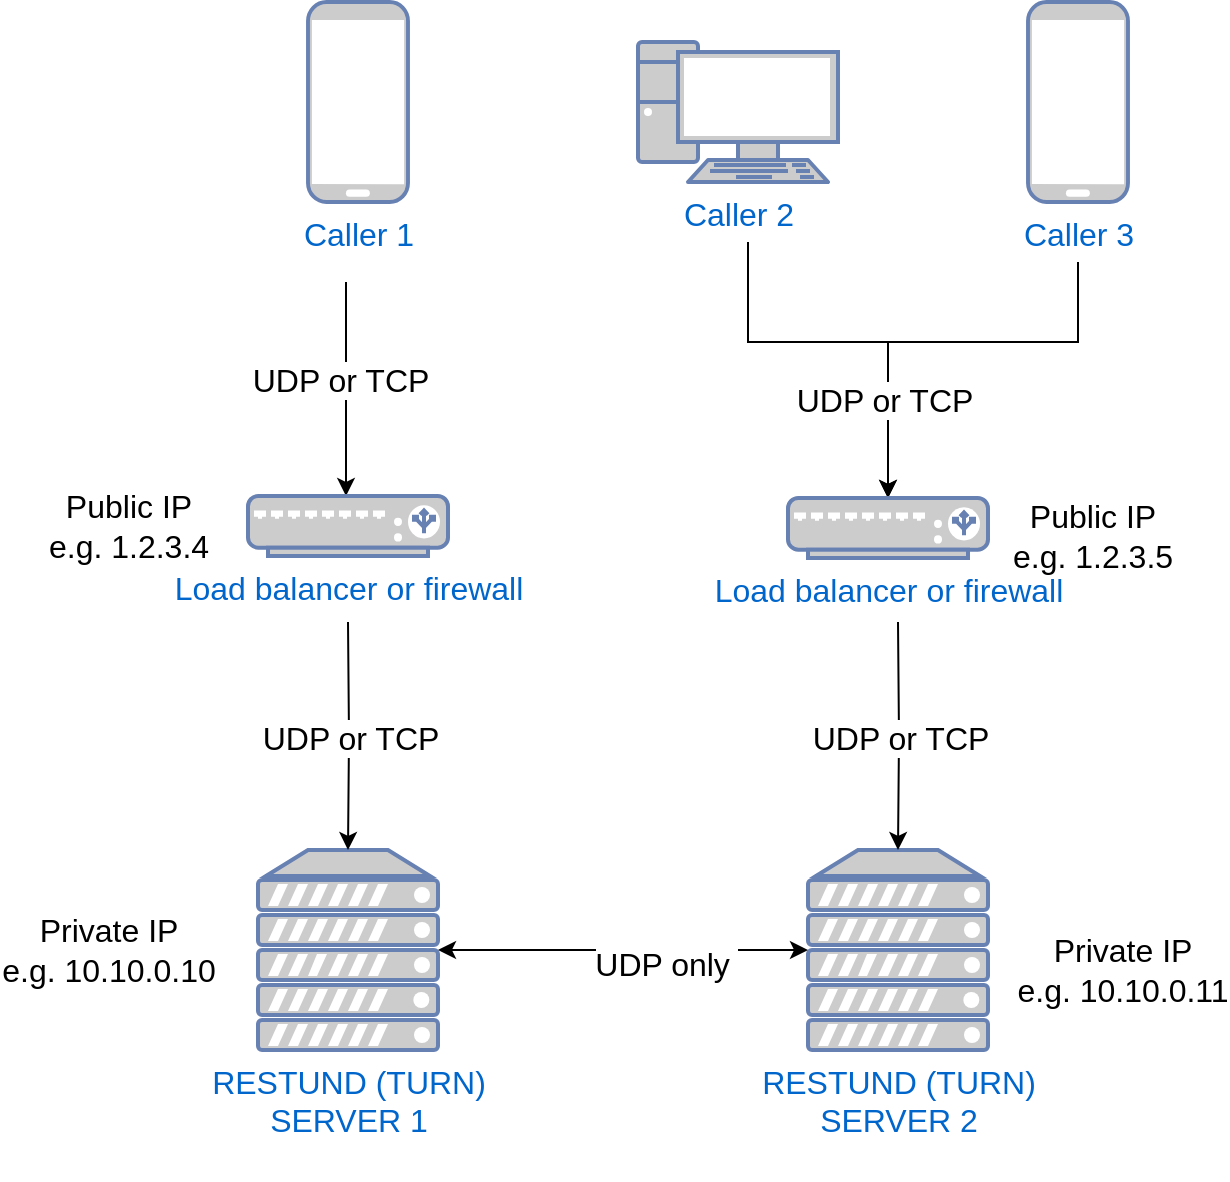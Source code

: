 <mxfile version="10.9.8" type="device"><diagram id="Kw7UC83VIqYWD_f5WXHu" name="Page-1"><mxGraphModel dx="1262" dy="644" grid="1" gridSize="10" guides="1" tooltips="1" connect="1" arrows="1" fold="1" page="1" pageScale="1" pageWidth="827" pageHeight="1169" math="0" shadow="0"><root><mxCell id="0"/><mxCell id="1" parent="0"/><mxCell id="N1Iq5-3rEitvKL_GFd5k-17" value="" style="edgeStyle=orthogonalEdgeStyle;rounded=0;orthogonalLoop=1;jettySize=auto;html=1;fontSize=16;" edge="1" parent="1" target="N1Iq5-3rEitvKL_GFd5k-12"><mxGeometry relative="1" as="geometry"><mxPoint x="575" y="190" as="sourcePoint"/><mxPoint x="565" y="240" as="targetPoint"/><Array as="points"><mxPoint x="575" y="230"/><mxPoint x="480" y="230"/></Array></mxGeometry></mxCell><mxCell id="N1Iq5-3rEitvKL_GFd5k-2" value="RESTUND (TURN)&lt;br style=&quot;font-size: 16px;&quot;&gt;&lt;div style=&quot;font-size: 16px;&quot;&gt;SERVER 1&lt;/div&gt;&lt;div style=&quot;font-size: 16px;&quot;&gt;&lt;br style=&quot;font-size: 16px;&quot;&gt;&lt;/div&gt;" style="fontColor=#0066CC;verticalAlign=top;verticalLabelPosition=bottom;labelPosition=center;align=center;html=1;outlineConnect=0;fillColor=#CCCCCC;strokeColor=#6881B3;gradientColor=none;gradientDirection=north;strokeWidth=2;shape=mxgraph.networks.server;fontSize=16;" vertex="1" parent="1"><mxGeometry x="165" y="484" width="90" height="100" as="geometry"/></mxCell><mxCell id="N1Iq5-3rEitvKL_GFd5k-3" value="RESTUND (TURN)&lt;br style=&quot;font-size: 16px;&quot;&gt;&lt;div style=&quot;font-size: 16px;&quot;&gt;SERVER 2&lt;br style=&quot;font-size: 16px;&quot;&gt;&lt;/div&gt;" style="fontColor=#0066CC;verticalAlign=top;verticalLabelPosition=bottom;labelPosition=center;align=center;html=1;outlineConnect=0;fillColor=#CCCCCC;strokeColor=#6881B3;gradientColor=none;gradientDirection=north;strokeWidth=2;shape=mxgraph.networks.server;fontSize=16;" vertex="1" parent="1"><mxGeometry x="440" y="484" width="90" height="100" as="geometry"/></mxCell><mxCell id="N1Iq5-3rEitvKL_GFd5k-5" value="" style="endArrow=classic;startArrow=classic;html=1;exitX=1;exitY=0.5;exitDx=0;exitDy=0;exitPerimeter=0;fontSize=16;" edge="1" parent="1" source="N1Iq5-3rEitvKL_GFd5k-2" target="N1Iq5-3rEitvKL_GFd5k-3"><mxGeometry width="50" height="50" relative="1" as="geometry"><mxPoint x="460" y="430" as="sourcePoint"/><mxPoint x="510" y="380" as="targetPoint"/></mxGeometry></mxCell><mxCell id="N1Iq5-3rEitvKL_GFd5k-6" value="&lt;div style=&quot;font-size: 16px;&quot;&gt;&amp;nbsp; &lt;br style=&quot;font-size: 16px;&quot;&gt;&lt;/div&gt;&lt;div style=&quot;font-size: 16px;&quot;&gt;UDP only&amp;nbsp; &lt;br style=&quot;font-size: 16px;&quot;&gt;&lt;/div&gt;" style="text;html=1;resizable=0;points=[];align=center;verticalAlign=middle;labelBackgroundColor=#ffffff;fontSize=16;" vertex="1" connectable="0" parent="N1Iq5-3rEitvKL_GFd5k-5"><mxGeometry x="0.228" y="3" relative="1" as="geometry"><mxPoint as="offset"/></mxGeometry></mxCell><mxCell id="N1Iq5-3rEitvKL_GFd5k-19" value="" style="edgeStyle=orthogonalEdgeStyle;rounded=0;orthogonalLoop=1;jettySize=auto;html=1;fontSize=16;" edge="1" parent="1" target="N1Iq5-3rEitvKL_GFd5k-12"><mxGeometry relative="1" as="geometry"><mxPoint x="410" y="180" as="sourcePoint"/><mxPoint x="410" y="220" as="targetPoint"/><Array as="points"><mxPoint x="410" y="230"/><mxPoint x="480" y="230"/></Array></mxGeometry></mxCell><mxCell id="N1Iq5-3rEitvKL_GFd5k-30" value="UDP or TCP" style="text;html=1;resizable=0;points=[];align=center;verticalAlign=middle;labelBackgroundColor=#ffffff;fontSize=16;" vertex="1" connectable="0" parent="N1Iq5-3rEitvKL_GFd5k-19"><mxGeometry x="0.505" y="-2" relative="1" as="geometry"><mxPoint as="offset"/></mxGeometry></mxCell><mxCell id="N1Iq5-3rEitvKL_GFd5k-21" value="" style="edgeStyle=orthogonalEdgeStyle;rounded=0;orthogonalLoop=1;jettySize=auto;html=1;entryX=0.5;entryY=0;entryDx=0;entryDy=0;entryPerimeter=0;fontSize=16;" edge="1" parent="1"><mxGeometry relative="1" as="geometry"><mxPoint x="209" y="210" as="sourcePoint"/><mxPoint x="209" y="307" as="targetPoint"/><Array as="points"><mxPoint x="209" y="200"/></Array></mxGeometry></mxCell><mxCell id="N1Iq5-3rEitvKL_GFd5k-29" value="&lt;div style=&quot;font-size: 16px;&quot;&gt;UDP or TCP&lt;br style=&quot;font-size: 16px;&quot;&gt;&lt;/div&gt;" style="text;html=1;resizable=0;points=[];align=center;verticalAlign=middle;labelBackgroundColor=#ffffff;fontSize=16;" vertex="1" connectable="0" parent="N1Iq5-3rEitvKL_GFd5k-21"><mxGeometry x="0.009" y="-3" relative="1" as="geometry"><mxPoint as="offset"/></mxGeometry></mxCell><mxCell id="N1Iq5-3rEitvKL_GFd5k-10" value="Caller 1" style="fontColor=#0066CC;verticalAlign=top;verticalLabelPosition=bottom;labelPosition=center;align=center;html=1;outlineConnect=0;fillColor=#CCCCCC;strokeColor=#6881B3;gradientColor=none;gradientDirection=north;strokeWidth=2;shape=mxgraph.networks.mobile;fontSize=16;" vertex="1" parent="1"><mxGeometry x="190" y="60" width="50" height="100" as="geometry"/></mxCell><mxCell id="N1Iq5-3rEitvKL_GFd5k-23" value="UDP or TCP" style="edgeStyle=orthogonalEdgeStyle;rounded=0;orthogonalLoop=1;jettySize=auto;html=1;fontSize=16;" edge="1" parent="1" target="N1Iq5-3rEitvKL_GFd5k-2"><mxGeometry relative="1" as="geometry"><mxPoint x="210" y="370" as="sourcePoint"/><mxPoint x="220" y="430" as="targetPoint"/></mxGeometry></mxCell><mxCell id="N1Iq5-3rEitvKL_GFd5k-11" value="Load balancer or firewall&lt;br style=&quot;font-size: 16px;&quot;&gt;" style="fontColor=#0066CC;verticalAlign=top;verticalLabelPosition=bottom;labelPosition=center;align=center;html=1;outlineConnect=0;fillColor=#CCCCCC;strokeColor=#6881B3;gradientColor=none;gradientDirection=north;strokeWidth=2;shape=mxgraph.networks.load_balancer;fontSize=16;" vertex="1" parent="1"><mxGeometry x="160" y="307" width="100" height="30" as="geometry"/></mxCell><mxCell id="N1Iq5-3rEitvKL_GFd5k-12" value="Load balancer or firewall&lt;br style=&quot;font-size: 16px;&quot;&gt;" style="fontColor=#0066CC;verticalAlign=top;verticalLabelPosition=bottom;labelPosition=center;align=center;html=1;outlineConnect=0;fillColor=#CCCCCC;strokeColor=#6881B3;gradientColor=none;gradientDirection=north;strokeWidth=2;shape=mxgraph.networks.load_balancer;fontSize=16;" vertex="1" parent="1"><mxGeometry x="430" y="308" width="100" height="30" as="geometry"/></mxCell><mxCell id="N1Iq5-3rEitvKL_GFd5k-9" value="&lt;div style=&quot;font-size: 16px;&quot;&gt;Caller 2&lt;/div&gt;" style="fontColor=#0066CC;verticalAlign=top;verticalLabelPosition=bottom;labelPosition=center;align=center;html=1;outlineConnect=0;fillColor=#CCCCCC;strokeColor=#6881B3;gradientColor=none;gradientDirection=north;strokeWidth=2;shape=mxgraph.networks.pc;fontSize=16;" vertex="1" parent="1"><mxGeometry x="355" y="80" width="100" height="70" as="geometry"/></mxCell><mxCell id="N1Iq5-3rEitvKL_GFd5k-13" value="Caller 3" style="fontColor=#0066CC;verticalAlign=top;verticalLabelPosition=bottom;labelPosition=center;align=center;html=1;outlineConnect=0;fillColor=#CCCCCC;strokeColor=#6881B3;gradientColor=none;gradientDirection=north;strokeWidth=2;shape=mxgraph.networks.mobile;fontSize=16;" vertex="1" parent="1"><mxGeometry x="550" y="60" width="50" height="100" as="geometry"/></mxCell><mxCell id="N1Iq5-3rEitvKL_GFd5k-24" value="UDP or TCP" style="edgeStyle=orthogonalEdgeStyle;rounded=0;orthogonalLoop=1;jettySize=auto;html=1;entryX=0.5;entryY=0;entryDx=0;entryDy=0;entryPerimeter=0;fontSize=16;" edge="1" parent="1" target="N1Iq5-3rEitvKL_GFd5k-3"><mxGeometry relative="1" as="geometry"><mxPoint x="485" y="370" as="sourcePoint"/><mxPoint x="484.5" y="474" as="targetPoint"/></mxGeometry></mxCell><mxCell id="N1Iq5-3rEitvKL_GFd5k-31" value="&lt;div style=&quot;font-size: 16px;&quot;&gt;Public IP &lt;br style=&quot;font-size: 16px;&quot;&gt;&lt;/div&gt;&lt;div style=&quot;font-size: 16px;&quot;&gt;e.g. 1.2.3.4&lt;/div&gt;" style="text;html=1;resizable=0;autosize=1;align=center;verticalAlign=middle;points=[];fillColor=none;strokeColor=none;rounded=0;fontSize=16;" vertex="1" parent="1"><mxGeometry x="60" y="307" width="80" height="30" as="geometry"/></mxCell><mxCell id="N1Iq5-3rEitvKL_GFd5k-32" value="&lt;div style=&quot;font-size: 16px;&quot;&gt;Public IP &lt;br style=&quot;font-size: 16px;&quot;&gt;&lt;/div&gt;&lt;div style=&quot;font-size: 16px;&quot;&gt;e.g. 1.2.3.5&lt;/div&gt;" style="text;html=1;resizable=0;autosize=1;align=center;verticalAlign=middle;points=[];fillColor=none;strokeColor=none;rounded=0;fontSize=16;" vertex="1" parent="1"><mxGeometry x="542" y="312" width="80" height="30" as="geometry"/></mxCell><mxCell id="N1Iq5-3rEitvKL_GFd5k-33" value="Private IP &lt;br style=&quot;font-size: 16px;&quot;&gt;e.g. 10.10.0.10" style="text;html=1;resizable=0;autosize=1;align=center;verticalAlign=middle;points=[];fillColor=none;strokeColor=none;rounded=0;fontSize=16;" vertex="1" parent="1"><mxGeometry x="40" y="519" width="100" height="30" as="geometry"/></mxCell><mxCell id="N1Iq5-3rEitvKL_GFd5k-34" value="Private IP &lt;br style=&quot;font-size: 16px;&quot;&gt;e.g. 10.10.0.11" style="text;html=1;resizable=0;autosize=1;align=center;verticalAlign=middle;points=[];fillColor=none;strokeColor=none;rounded=0;fontSize=16;" vertex="1" parent="1"><mxGeometry x="547" y="529" width="100" height="30" as="geometry"/></mxCell></root></mxGraphModel></diagram></mxfile>